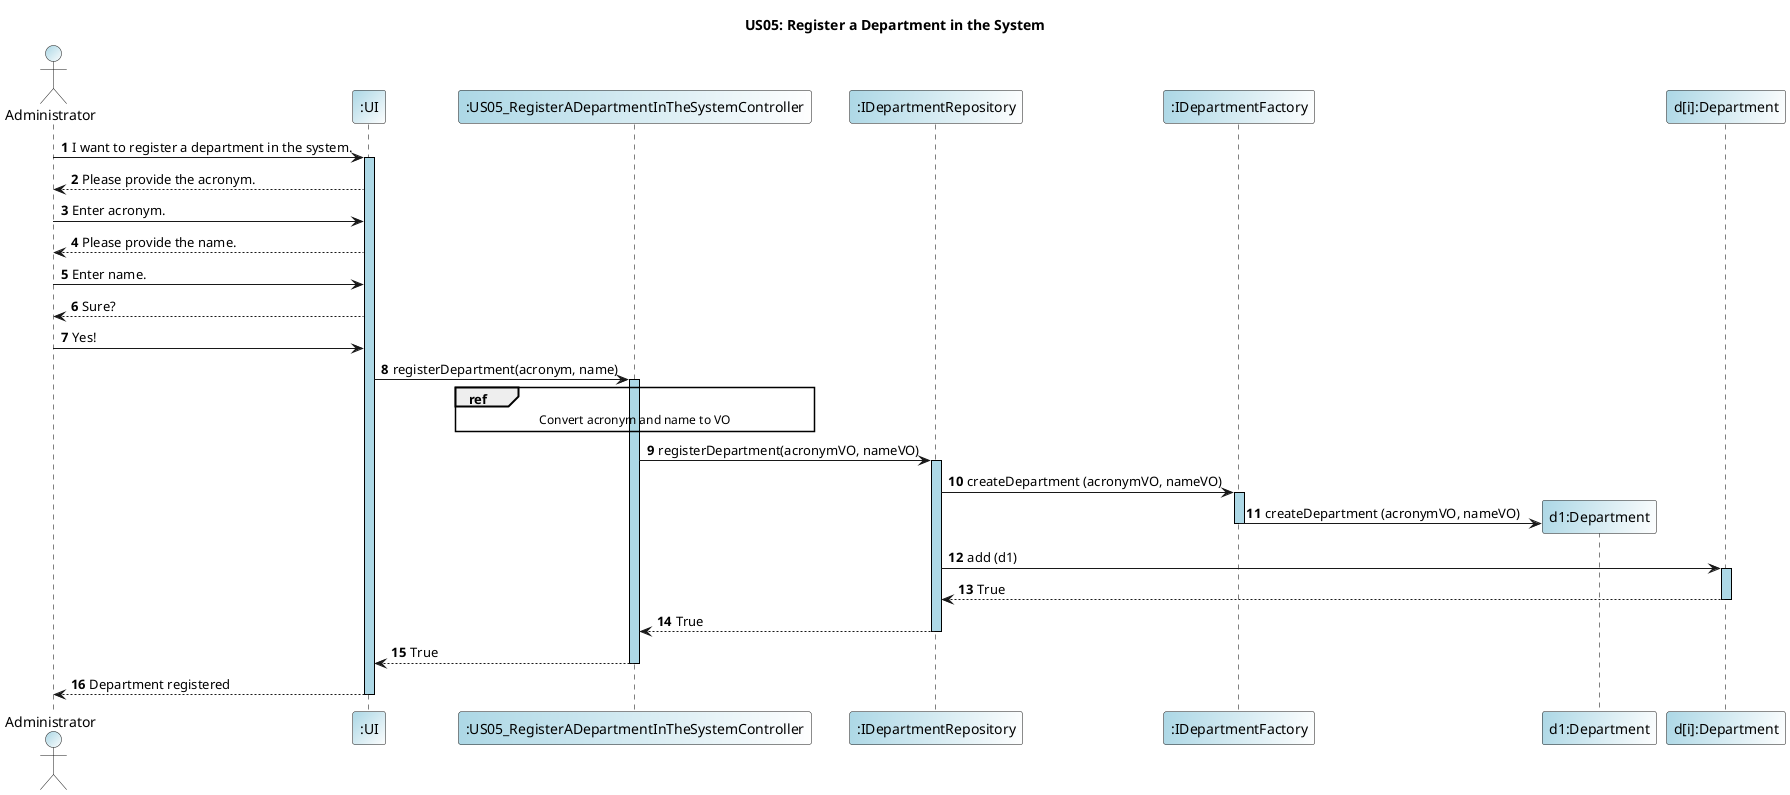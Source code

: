 @startuml

title US05: Register a Department in the System

autonumber
skinparam sequence {
   LifelineBorderColor black
   LifelineBackgroundColor LightBlue
 }

actor "Administrator" as Administrator #LightBlue/White
participant ":UI" as UI #LightBlue/white
participant ":US05_RegisterADepartmentInTheSystemController" as Controller #LightBlue/white
participant ":IDepartmentRepository" as DepartmentRepository #LightBlue/white
participant ":IDepartmentFactory" as DepartmentFactory #LightBlue/white
participant "d1:Department" as Department #LightBlue/white
participant "d[i]:Department" as Departmenti #LightBlue/white


Administrator -> UI: I want to register a department in the system.
activate UI
UI --> Administrator: Please provide the acronym.
Administrator -> UI: Enter acronym.
UI --> Administrator: Please provide the name.
Administrator -> UI: Enter name.
UI --> Administrator: Sure?
Administrator -> UI: Yes!

UI -> Controller: registerDepartment(acronym, name)
activate Controller

ref over Controller
    Convert acronym and name to VO
end ref

Controller -> DepartmentRepository: registerDepartment(acronymVO, nameVO)
activate DepartmentRepository
DepartmentRepository -> DepartmentFactory: createDepartment (acronymVO, nameVO)
activate DepartmentFactory
DepartmentFactory -> Department **: createDepartment (acronymVO, nameVO)


deactivate DepartmentFactory
DepartmentRepository -> Departmenti: add (d1)
activate Departmenti
Departmenti --> DepartmentRepository: True
deactivate Departmenti
DepartmentRepository --> Controller: True
deactivate DepartmentRepository

Controller --> UI: True
deactivate Controller
UI --> Administrator: Department registered
deactivate UI

@enduml